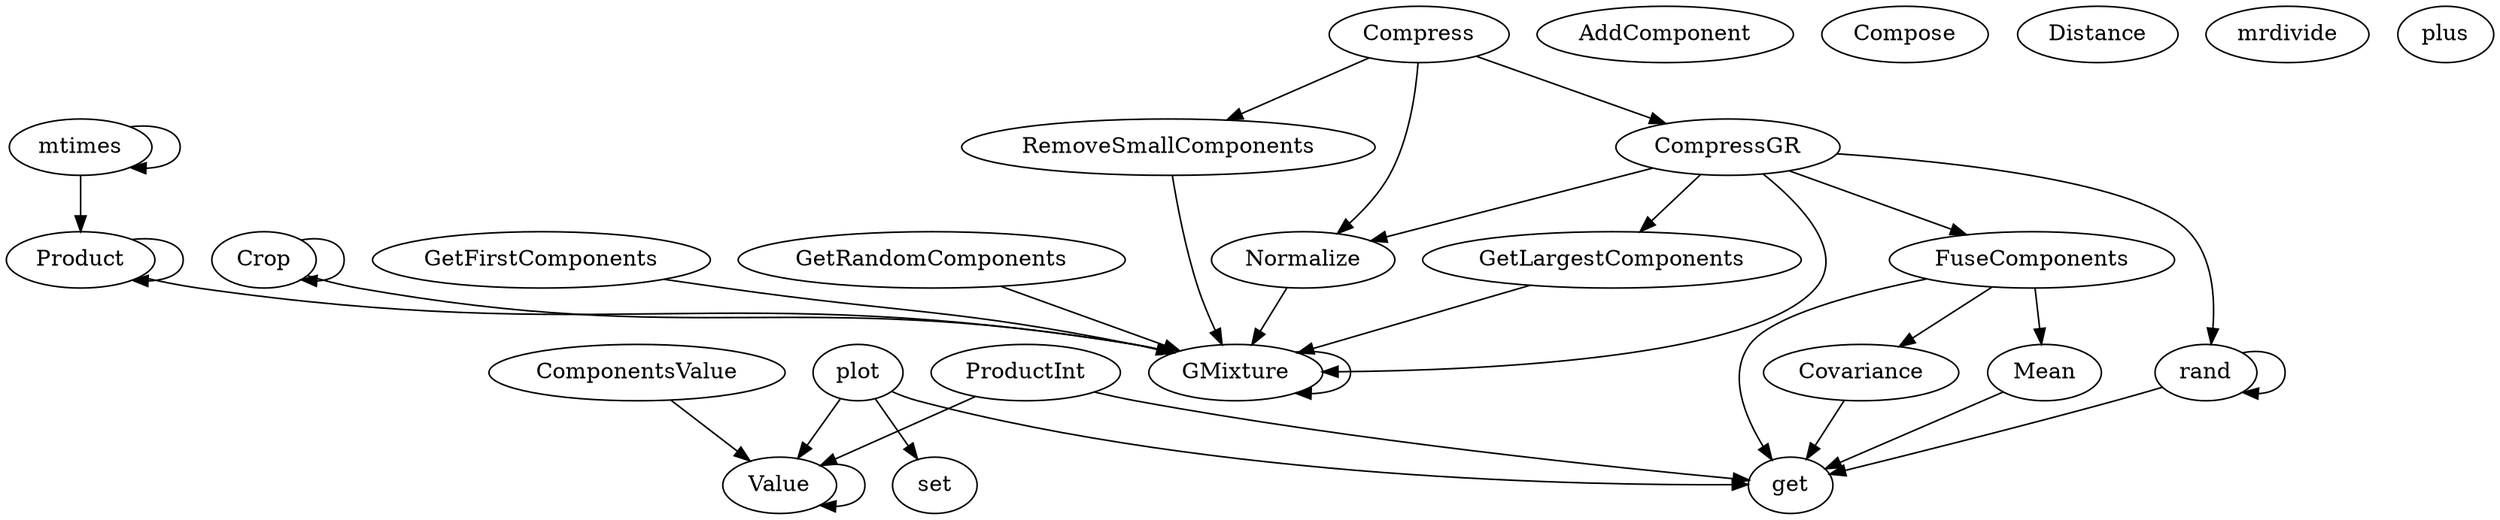 /* Created by mdot for Matlab */
digraph m2html {
  ComponentsValue -> Value;
  Compress -> CompressGR;
  Compress -> Normalize;
  Compress -> RemoveSmallComponents;
  CompressGR -> FuseComponents;
  CompressGR -> GMixture;
  CompressGR -> GetLargestComponents;
  CompressGR -> Normalize;
  CompressGR -> rand;
  Covariance -> get;
  Crop -> Crop;
  Crop -> GMixture;
  FuseComponents -> Covariance;
  FuseComponents -> Mean;
  FuseComponents -> get;
  GMixture -> GMixture;
  GetFirstComponents -> GMixture;
  GetLargestComponents -> GMixture;
  GetRandomComponents -> GMixture;
  Mean -> get;
  Normalize -> GMixture;
  Product -> GMixture;
  Product -> Product;
  ProductInt -> Value;
  ProductInt -> get;
  RemoveSmallComponents -> GMixture;
  Value -> Value;
  mtimes -> Product;
  mtimes -> mtimes;
  plot -> Value;
  plot -> get;
  plot -> set;
  rand -> get;
  rand -> rand;

  AddComponent [URL="AddComponent.html"];
  ComponentsValue [URL="ComponentsValue.html"];
  Compose [URL="Compose.html"];
  Compress [URL="Compress.html"];
  CompressGR [URL="CompressGR.html"];
  Covariance [URL="Covariance.html"];
  Crop [URL="Crop.html"];
  Distance [URL="Distance.html"];
  FuseComponents [URL="FuseComponents.html"];
  GMixture [URL="GMixture.html"];
  GetFirstComponents [URL="GetFirstComponents.html"];
  GetLargestComponents [URL="GetLargestComponents.html"];
  GetRandomComponents [URL="GetRandomComponents.html"];
  Mean [URL="Mean.html"];
  Normalize [URL="Normalize.html"];
  Product [URL="Product.html"];
  ProductInt [URL="ProductInt.html"];
  RemoveSmallComponents [URL="RemoveSmallComponents.html"];
  Value [URL="Value.html"];
  get [URL="get.html"];
  mrdivide [URL="mrdivide.html"];
  mtimes [URL="mtimes.html"];
  plot [URL="plot.html"];
  plus [URL="plus.html"];
  rand [URL="rand.html"];
  set [URL="set.html"];
}